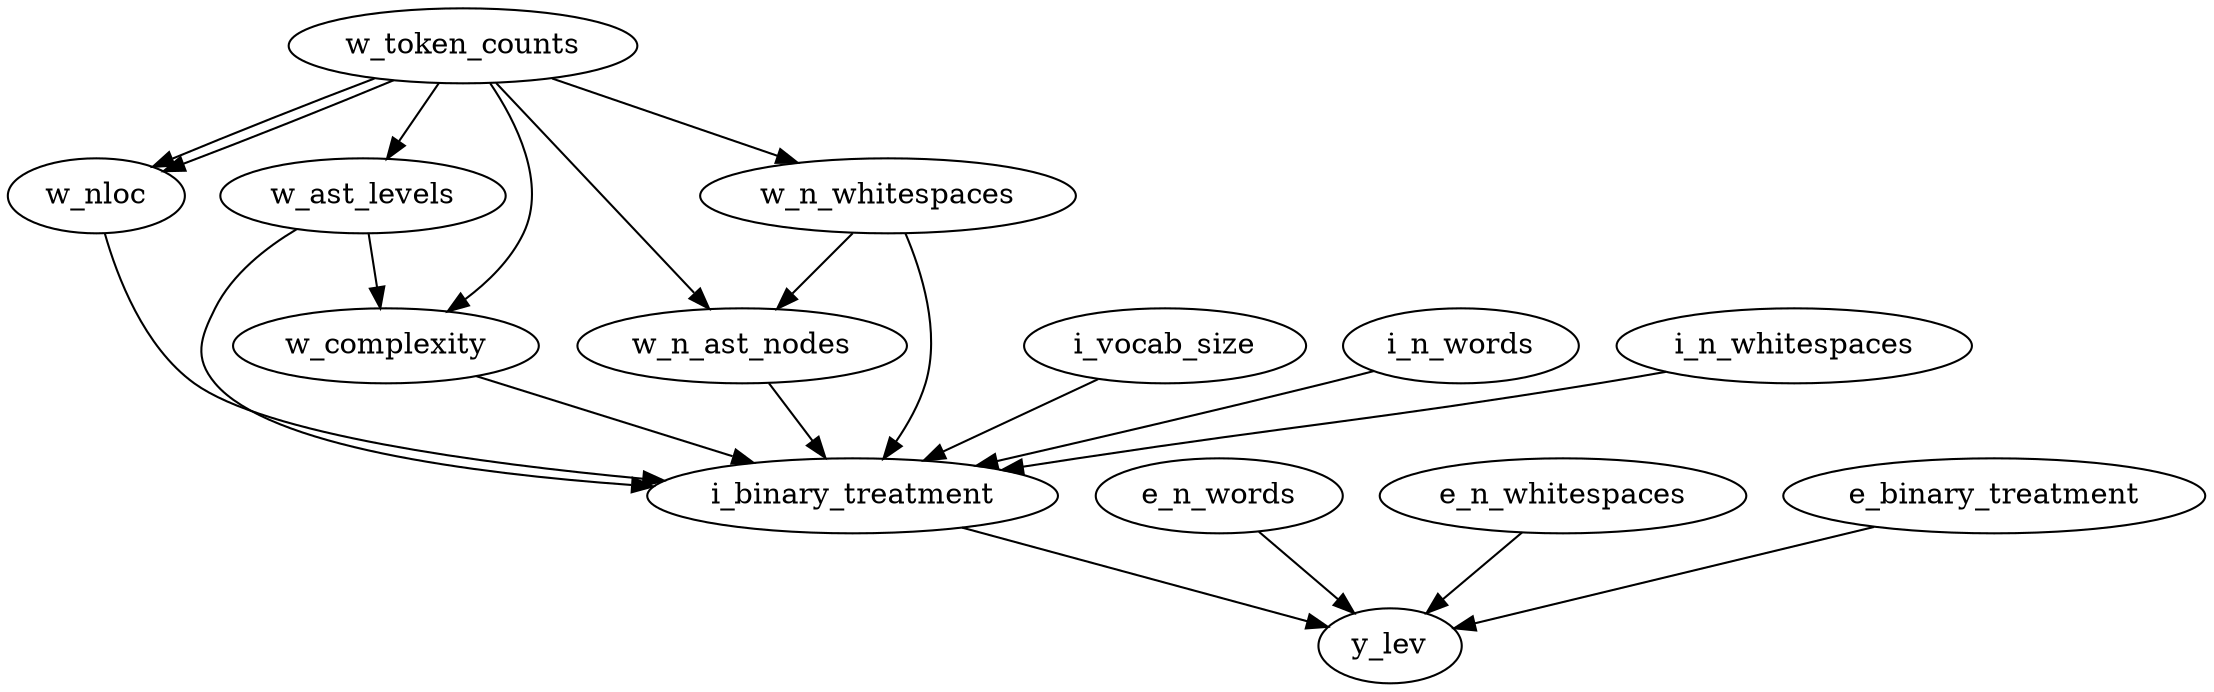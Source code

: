 digraph G {w_token_counts -> w_nloc;
w_token_counts -> w_ast_levels;
w_token_counts -> w_n_whitespaces;
w_token_counts -> w_complexity;
w_token_counts -> w_nloc;
w_token_counts -> w_n_ast_nodes;
w_ast_levels -> w_complexity;
w_n_whitespaces -> w_n_ast_nodes;
w_ast_levels -> i_binary_treatment;
w_n_whitespaces -> i_binary_treatment;
w_complexity -> i_binary_treatment;
w_nloc -> i_binary_treatment;
w_n_ast_nodes -> i_binary_treatment;
i_vocab_size -> i_binary_treatment;
i_n_words -> i_binary_treatment;
i_n_whitespaces -> i_binary_treatment;
i_binary_treatment -> y_lev;
e_n_words -> y_lev;
e_n_whitespaces -> y_lev;
e_binary_treatment -> y_lev;
}